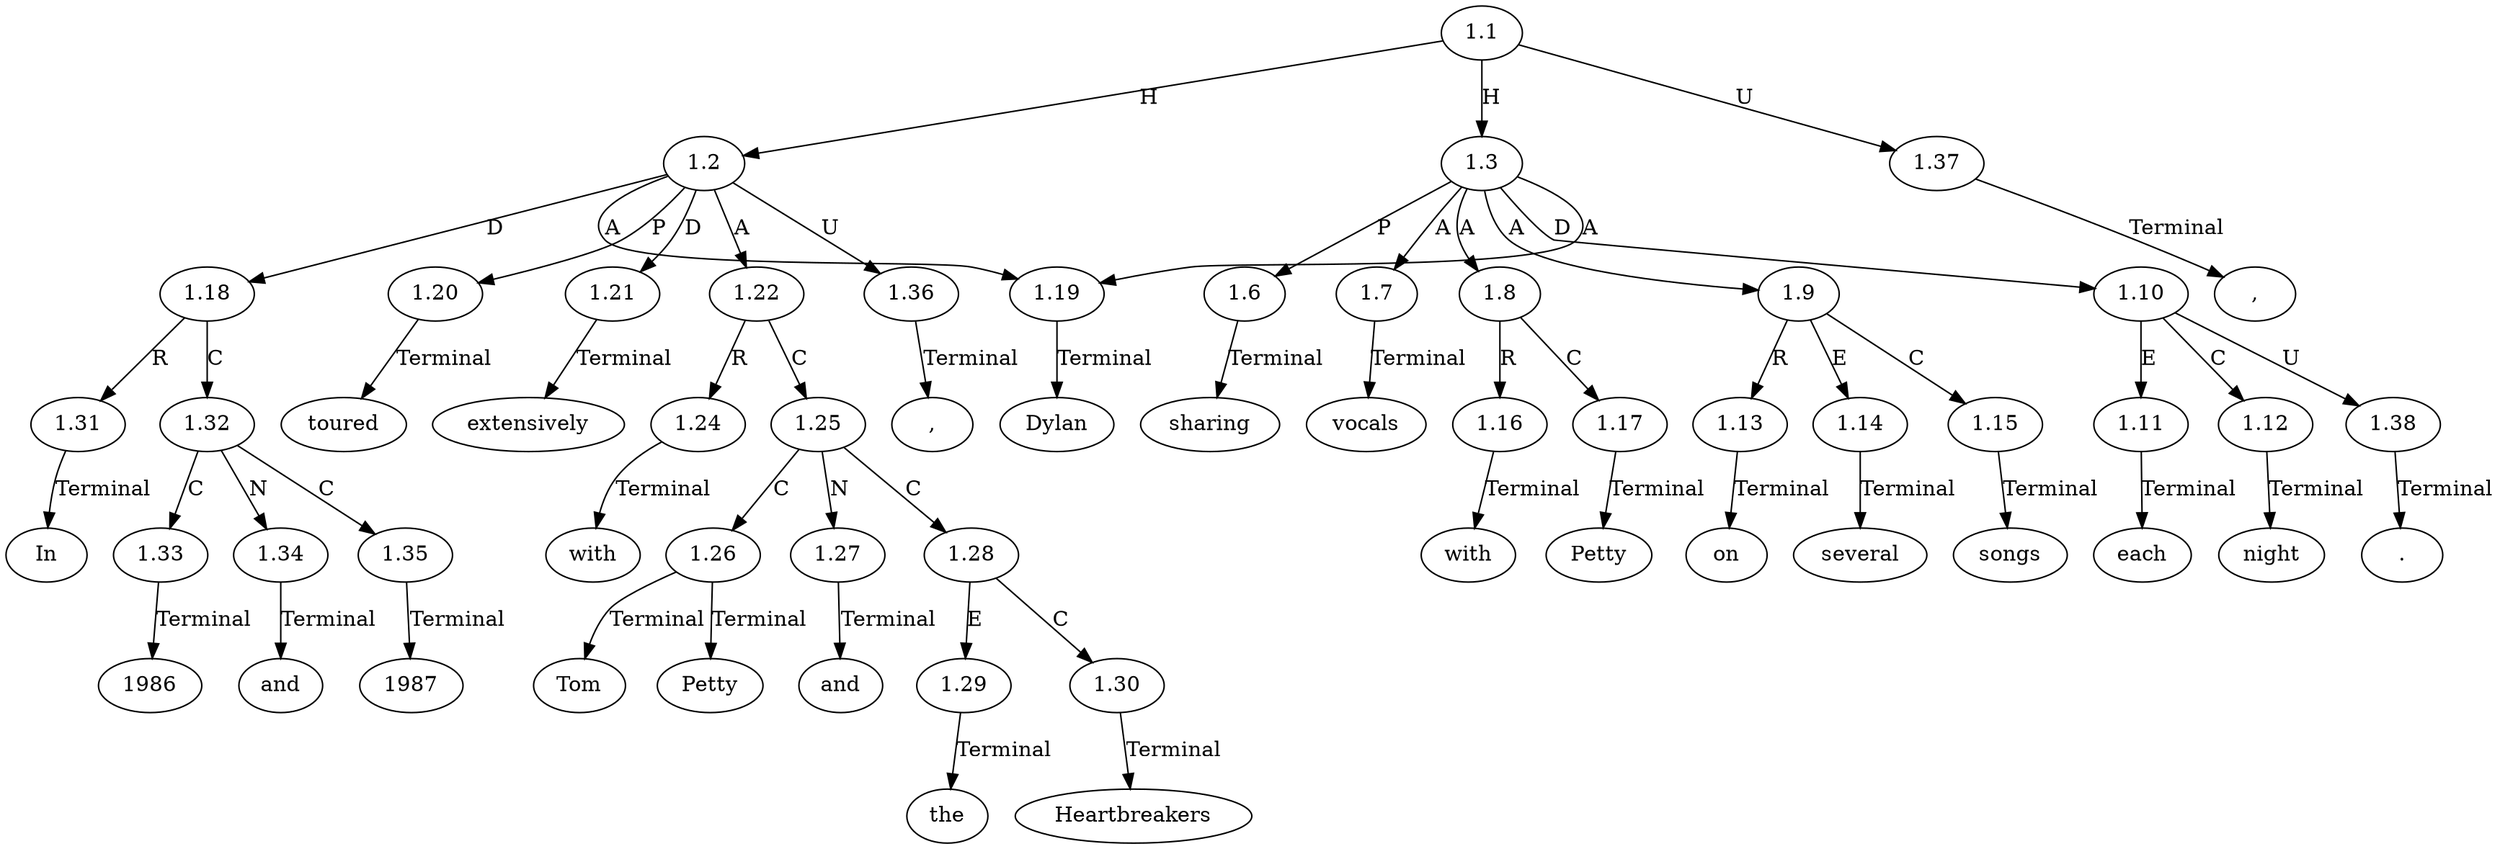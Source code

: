 // Graph
digraph {
	0.1 [label=In ordering=out]
	0.10 [label=Tom ordering=out]
	0.11 [label=Petty ordering=out]
	0.12 [label=and ordering=out]
	0.13 [label=the ordering=out]
	0.14 [label=Heartbreakers ordering=out]
	0.15 [label="," ordering=out]
	0.16 [label=sharing ordering=out]
	0.17 [label=vocals ordering=out]
	0.18 [label=with ordering=out]
	0.19 [label=Petty ordering=out]
	0.2 [label=1986 ordering=out]
	0.20 [label=on ordering=out]
	0.21 [label=several ordering=out]
	0.22 [label=songs ordering=out]
	0.23 [label=each ordering=out]
	0.24 [label=night ordering=out]
	0.25 [label="." ordering=out]
	0.3 [label=and ordering=out]
	0.4 [label=1987 ordering=out]
	0.5 [label="," ordering=out]
	0.6 [label=Dylan ordering=out]
	0.7 [label=toured ordering=out]
	0.8 [label=extensively ordering=out]
	0.9 [label=with ordering=out]
	1.1 [label=1.1 ordering=out]
	1.2 [label=1.2 ordering=out]
	1.3 [label=1.3 ordering=out]
	1.6 [label=1.6 ordering=out]
	1.7 [label=1.7 ordering=out]
	1.8 [label=1.8 ordering=out]
	1.9 [label=1.9 ordering=out]
	1.10 [label=1.10 ordering=out]
	1.11 [label=1.11 ordering=out]
	1.12 [label=1.12 ordering=out]
	1.13 [label=1.13 ordering=out]
	1.14 [label=1.14 ordering=out]
	1.15 [label=1.15 ordering=out]
	1.16 [label=1.16 ordering=out]
	1.17 [label=1.17 ordering=out]
	1.18 [label=1.18 ordering=out]
	1.19 [label=1.19 ordering=out]
	1.20 [label=1.20 ordering=out]
	1.21 [label=1.21 ordering=out]
	1.22 [label=1.22 ordering=out]
	1.24 [label=1.24 ordering=out]
	1.25 [label=1.25 ordering=out]
	1.26 [label=1.26 ordering=out]
	1.27 [label=1.27 ordering=out]
	1.28 [label=1.28 ordering=out]
	1.29 [label=1.29 ordering=out]
	1.30 [label=1.30 ordering=out]
	1.31 [label=1.31 ordering=out]
	1.32 [label=1.32 ordering=out]
	1.33 [label=1.33 ordering=out]
	1.34 [label=1.34 ordering=out]
	1.35 [label=1.35 ordering=out]
	1.36 [label=1.36 ordering=out]
	1.37 [label=1.37 ordering=out]
	1.38 [label=1.38 ordering=out]
	1.1 -> 1.2 [label=H ordering=out]
	1.1 -> 1.3 [label=H ordering=out]
	1.1 -> 1.37 [label=U ordering=out]
	1.2 -> 1.18 [label=D ordering=out]
	1.2 -> 1.19 [label=A ordering=out]
	1.2 -> 1.20 [label=P ordering=out]
	1.2 -> 1.21 [label=D ordering=out]
	1.2 -> 1.22 [label=A ordering=out]
	1.2 -> 1.36 [label=U ordering=out]
	1.3 -> 1.6 [label=P ordering=out]
	1.3 -> 1.7 [label=A ordering=out]
	1.3 -> 1.8 [label=A ordering=out]
	1.3 -> 1.9 [label=A ordering=out]
	1.3 -> 1.10 [label=D ordering=out]
	1.3 -> 1.19 [label=A ordering=out]
	1.6 -> 0.16 [label=Terminal ordering=out]
	1.7 -> 0.17 [label=Terminal ordering=out]
	1.8 -> 1.16 [label=R ordering=out]
	1.8 -> 1.17 [label=C ordering=out]
	1.9 -> 1.13 [label=R ordering=out]
	1.9 -> 1.14 [label=E ordering=out]
	1.9 -> 1.15 [label=C ordering=out]
	1.10 -> 1.11 [label=E ordering=out]
	1.10 -> 1.12 [label=C ordering=out]
	1.10 -> 1.38 [label=U ordering=out]
	1.11 -> 0.23 [label=Terminal ordering=out]
	1.12 -> 0.24 [label=Terminal ordering=out]
	1.13 -> 0.20 [label=Terminal ordering=out]
	1.14 -> 0.21 [label=Terminal ordering=out]
	1.15 -> 0.22 [label=Terminal ordering=out]
	1.16 -> 0.18 [label=Terminal ordering=out]
	1.17 -> 0.19 [label=Terminal ordering=out]
	1.18 -> 1.31 [label=R ordering=out]
	1.18 -> 1.32 [label=C ordering=out]
	1.19 -> 0.6 [label=Terminal ordering=out]
	1.20 -> 0.7 [label=Terminal ordering=out]
	1.21 -> 0.8 [label=Terminal ordering=out]
	1.22 -> 1.24 [label=R ordering=out]
	1.22 -> 1.25 [label=C ordering=out]
	1.24 -> 0.9 [label=Terminal ordering=out]
	1.25 -> 1.26 [label=C ordering=out]
	1.25 -> 1.27 [label=N ordering=out]
	1.25 -> 1.28 [label=C ordering=out]
	1.26 -> 0.10 [label=Terminal ordering=out]
	1.26 -> 0.11 [label=Terminal ordering=out]
	1.27 -> 0.12 [label=Terminal ordering=out]
	1.28 -> 1.29 [label=E ordering=out]
	1.28 -> 1.30 [label=C ordering=out]
	1.29 -> 0.13 [label=Terminal ordering=out]
	1.30 -> 0.14 [label=Terminal ordering=out]
	1.31 -> 0.1 [label=Terminal ordering=out]
	1.32 -> 1.33 [label=C ordering=out]
	1.32 -> 1.34 [label=N ordering=out]
	1.32 -> 1.35 [label=C ordering=out]
	1.33 -> 0.2 [label=Terminal ordering=out]
	1.34 -> 0.3 [label=Terminal ordering=out]
	1.35 -> 0.4 [label=Terminal ordering=out]
	1.36 -> 0.5 [label=Terminal ordering=out]
	1.37 -> 0.15 [label=Terminal ordering=out]
	1.38 -> 0.25 [label=Terminal ordering=out]
}
